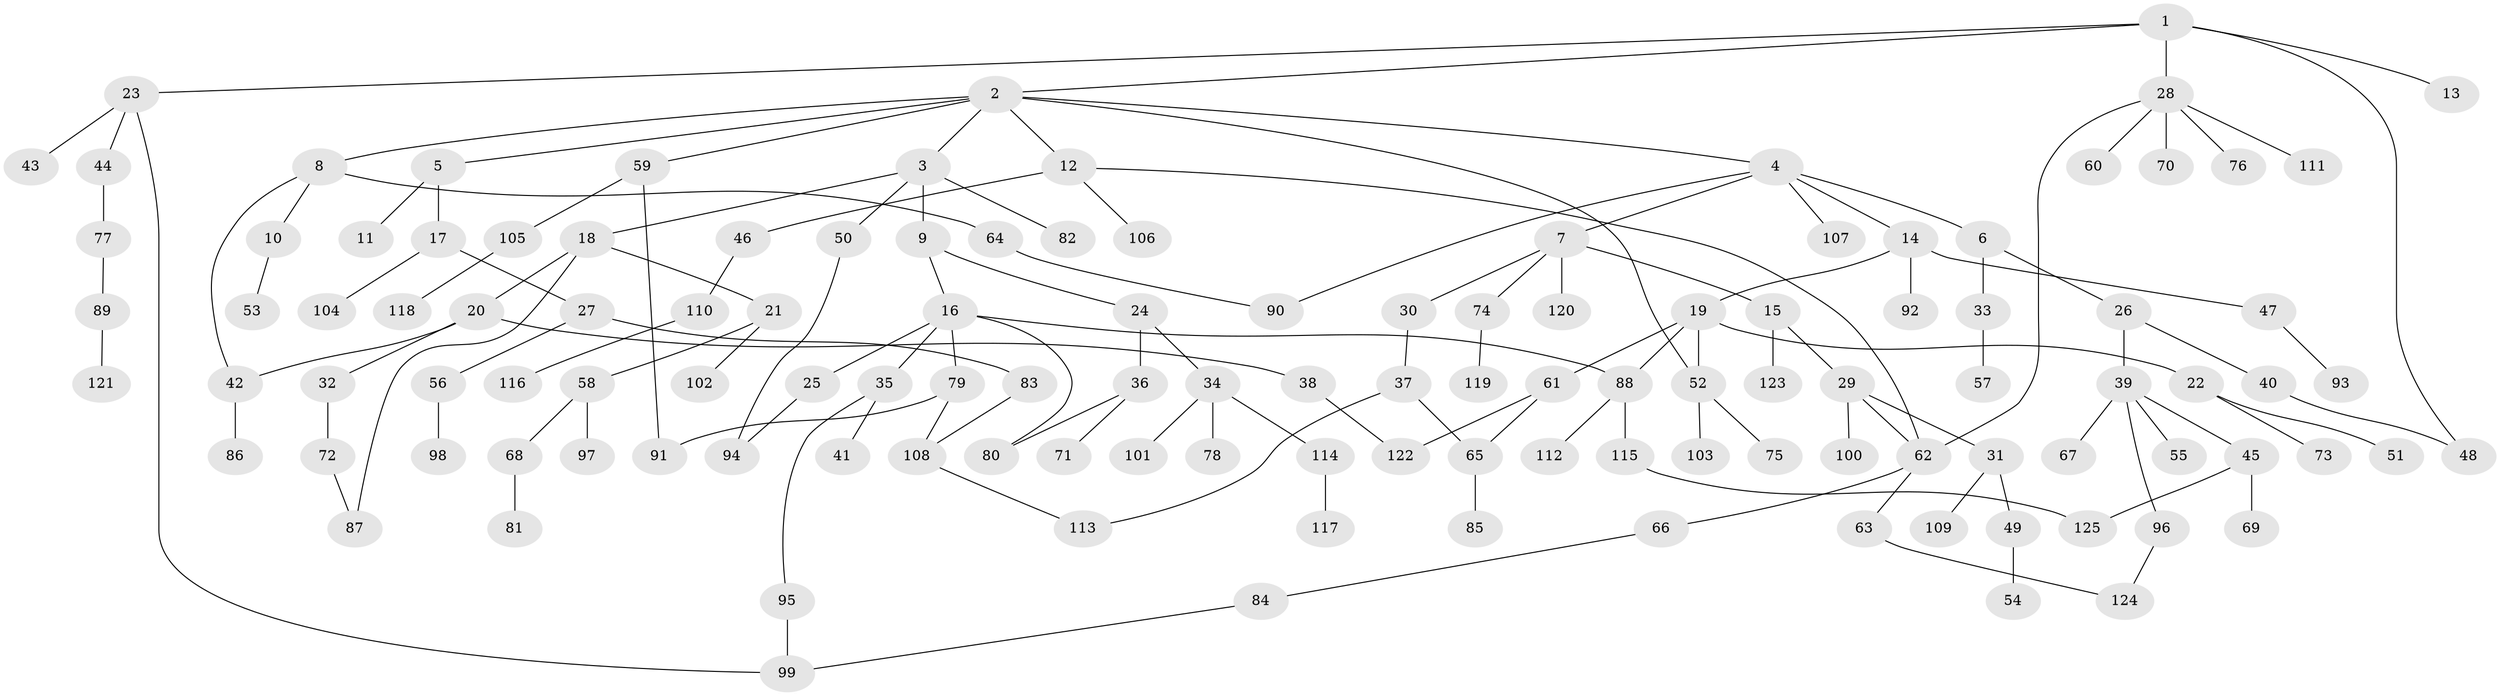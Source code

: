 // Generated by graph-tools (version 1.1) at 2025/49/03/09/25 03:49:21]
// undirected, 125 vertices, 143 edges
graph export_dot {
graph [start="1"]
  node [color=gray90,style=filled];
  1;
  2;
  3;
  4;
  5;
  6;
  7;
  8;
  9;
  10;
  11;
  12;
  13;
  14;
  15;
  16;
  17;
  18;
  19;
  20;
  21;
  22;
  23;
  24;
  25;
  26;
  27;
  28;
  29;
  30;
  31;
  32;
  33;
  34;
  35;
  36;
  37;
  38;
  39;
  40;
  41;
  42;
  43;
  44;
  45;
  46;
  47;
  48;
  49;
  50;
  51;
  52;
  53;
  54;
  55;
  56;
  57;
  58;
  59;
  60;
  61;
  62;
  63;
  64;
  65;
  66;
  67;
  68;
  69;
  70;
  71;
  72;
  73;
  74;
  75;
  76;
  77;
  78;
  79;
  80;
  81;
  82;
  83;
  84;
  85;
  86;
  87;
  88;
  89;
  90;
  91;
  92;
  93;
  94;
  95;
  96;
  97;
  98;
  99;
  100;
  101;
  102;
  103;
  104;
  105;
  106;
  107;
  108;
  109;
  110;
  111;
  112;
  113;
  114;
  115;
  116;
  117;
  118;
  119;
  120;
  121;
  122;
  123;
  124;
  125;
  1 -- 2;
  1 -- 13;
  1 -- 23;
  1 -- 28;
  1 -- 48;
  2 -- 3;
  2 -- 4;
  2 -- 5;
  2 -- 8;
  2 -- 12;
  2 -- 59;
  2 -- 52;
  3 -- 9;
  3 -- 18;
  3 -- 50;
  3 -- 82;
  4 -- 6;
  4 -- 7;
  4 -- 14;
  4 -- 90;
  4 -- 107;
  5 -- 11;
  5 -- 17;
  6 -- 26;
  6 -- 33;
  7 -- 15;
  7 -- 30;
  7 -- 74;
  7 -- 120;
  8 -- 10;
  8 -- 64;
  8 -- 42;
  9 -- 16;
  9 -- 24;
  10 -- 53;
  12 -- 46;
  12 -- 106;
  12 -- 62;
  14 -- 19;
  14 -- 47;
  14 -- 92;
  15 -- 29;
  15 -- 123;
  16 -- 25;
  16 -- 35;
  16 -- 79;
  16 -- 88;
  16 -- 80;
  17 -- 27;
  17 -- 104;
  18 -- 20;
  18 -- 21;
  18 -- 87;
  19 -- 22;
  19 -- 52;
  19 -- 61;
  19 -- 88;
  20 -- 32;
  20 -- 38;
  20 -- 42;
  21 -- 58;
  21 -- 102;
  22 -- 51;
  22 -- 73;
  23 -- 43;
  23 -- 44;
  23 -- 99;
  24 -- 34;
  24 -- 36;
  25 -- 94;
  26 -- 39;
  26 -- 40;
  27 -- 56;
  27 -- 83;
  28 -- 60;
  28 -- 70;
  28 -- 76;
  28 -- 111;
  28 -- 62;
  29 -- 31;
  29 -- 62;
  29 -- 100;
  30 -- 37;
  31 -- 49;
  31 -- 109;
  32 -- 72;
  33 -- 57;
  34 -- 78;
  34 -- 101;
  34 -- 114;
  35 -- 41;
  35 -- 95;
  36 -- 71;
  36 -- 80;
  37 -- 65;
  37 -- 113;
  38 -- 122;
  39 -- 45;
  39 -- 55;
  39 -- 67;
  39 -- 96;
  40 -- 48;
  42 -- 86;
  44 -- 77;
  45 -- 69;
  45 -- 125;
  46 -- 110;
  47 -- 93;
  49 -- 54;
  50 -- 94;
  52 -- 75;
  52 -- 103;
  56 -- 98;
  58 -- 68;
  58 -- 97;
  59 -- 105;
  59 -- 91;
  61 -- 122;
  61 -- 65;
  62 -- 63;
  62 -- 66;
  63 -- 124;
  64 -- 90;
  65 -- 85;
  66 -- 84;
  68 -- 81;
  72 -- 87;
  74 -- 119;
  77 -- 89;
  79 -- 91;
  79 -- 108;
  83 -- 108;
  84 -- 99;
  88 -- 112;
  88 -- 115;
  89 -- 121;
  95 -- 99;
  96 -- 124;
  105 -- 118;
  108 -- 113;
  110 -- 116;
  114 -- 117;
  115 -- 125;
}
